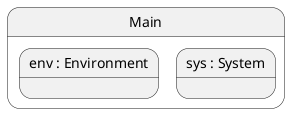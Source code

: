 

@startuml
	state Main {
		
			state "env : Environment" as LevelCrossingCS_Main_env {
				
					
				
			}
			state "sys : System" as LevelCrossingCS_Main_sys {
				
					
				
			}
			